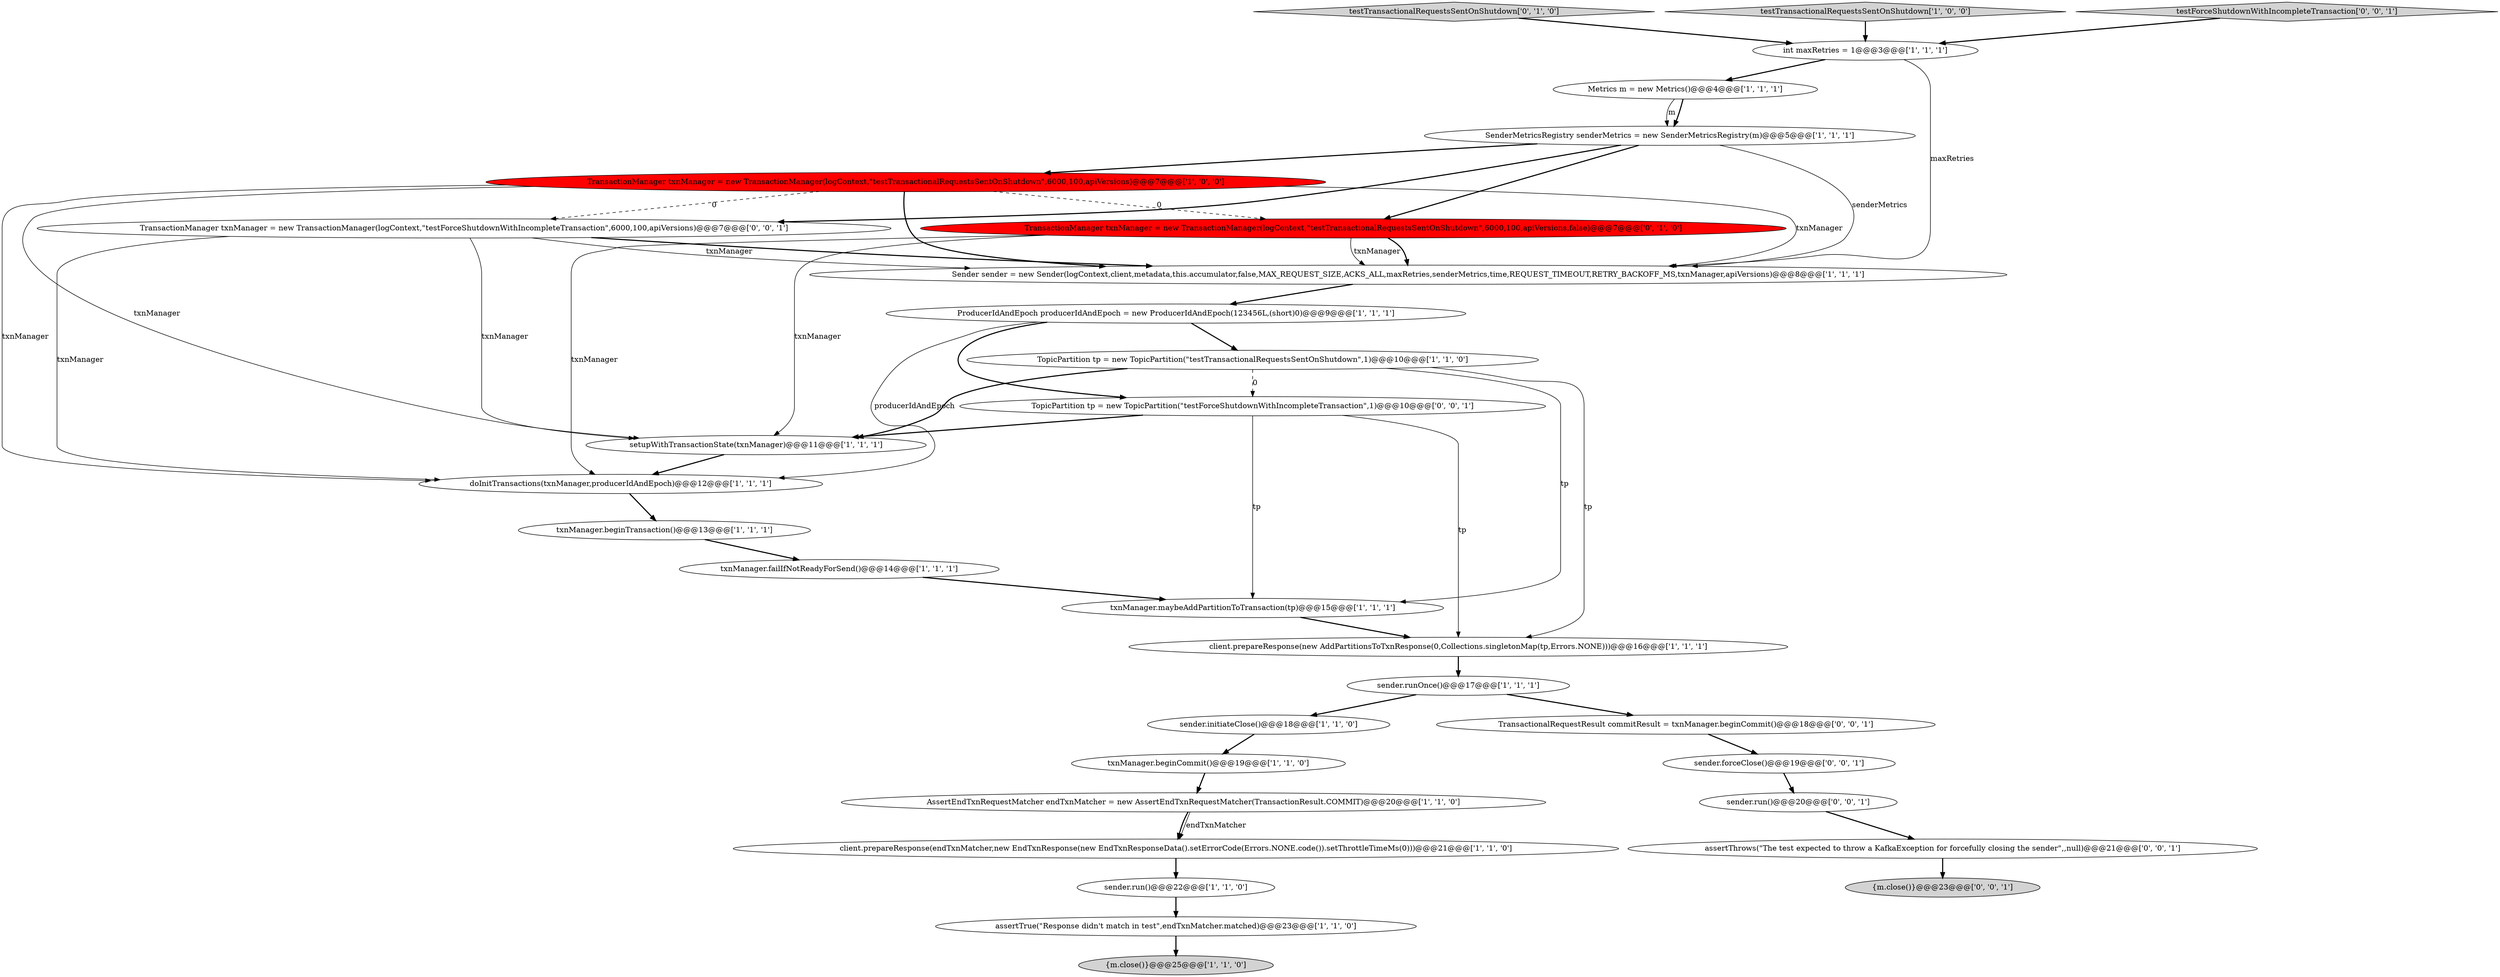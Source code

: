 digraph {
4 [style = filled, label = "txnManager.failIfNotReadyForSend()@@@14@@@['1', '1', '1']", fillcolor = white, shape = ellipse image = "AAA0AAABBB1BBB"];
27 [style = filled, label = "{m.close()}@@@23@@@['0', '0', '1']", fillcolor = lightgray, shape = ellipse image = "AAA0AAABBB3BBB"];
17 [style = filled, label = "txnManager.beginTransaction()@@@13@@@['1', '1', '1']", fillcolor = white, shape = ellipse image = "AAA0AAABBB1BBB"];
22 [style = filled, label = "testTransactionalRequestsSentOnShutdown['0', '1', '0']", fillcolor = lightgray, shape = diamond image = "AAA0AAABBB2BBB"];
16 [style = filled, label = "setupWithTransactionState(txnManager)@@@11@@@['1', '1', '1']", fillcolor = white, shape = ellipse image = "AAA0AAABBB1BBB"];
19 [style = filled, label = "Metrics m = new Metrics()@@@4@@@['1', '1', '1']", fillcolor = white, shape = ellipse image = "AAA0AAABBB1BBB"];
7 [style = filled, label = "sender.runOnce()@@@17@@@['1', '1', '1']", fillcolor = white, shape = ellipse image = "AAA0AAABBB1BBB"];
8 [style = filled, label = "ProducerIdAndEpoch producerIdAndEpoch = new ProducerIdAndEpoch(123456L,(short)0)@@@9@@@['1', '1', '1']", fillcolor = white, shape = ellipse image = "AAA0AAABBB1BBB"];
31 [style = filled, label = "sender.forceClose()@@@19@@@['0', '0', '1']", fillcolor = white, shape = ellipse image = "AAA0AAABBB3BBB"];
21 [style = filled, label = "assertTrue(\"Response didn't match in test\",endTxnMatcher.matched)@@@23@@@['1', '1', '0']", fillcolor = white, shape = ellipse image = "AAA0AAABBB1BBB"];
13 [style = filled, label = "doInitTransactions(txnManager,producerIdAndEpoch)@@@12@@@['1', '1', '1']", fillcolor = white, shape = ellipse image = "AAA0AAABBB1BBB"];
11 [style = filled, label = "client.prepareResponse(new AddPartitionsToTxnResponse(0,Collections.singletonMap(tp,Errors.NONE)))@@@16@@@['1', '1', '1']", fillcolor = white, shape = ellipse image = "AAA0AAABBB1BBB"];
0 [style = filled, label = "sender.initiateClose()@@@18@@@['1', '1', '0']", fillcolor = white, shape = ellipse image = "AAA0AAABBB1BBB"];
14 [style = filled, label = "int maxRetries = 1@@@3@@@['1', '1', '1']", fillcolor = white, shape = ellipse image = "AAA0AAABBB1BBB"];
24 [style = filled, label = "TopicPartition tp = new TopicPartition(\"testForceShutdownWithIncompleteTransaction\",1)@@@10@@@['0', '0', '1']", fillcolor = white, shape = ellipse image = "AAA0AAABBB3BBB"];
28 [style = filled, label = "TransactionManager txnManager = new TransactionManager(logContext,\"testForceShutdownWithIncompleteTransaction\",6000,100,apiVersions)@@@7@@@['0', '0', '1']", fillcolor = white, shape = ellipse image = "AAA0AAABBB3BBB"];
15 [style = filled, label = "txnManager.beginCommit()@@@19@@@['1', '1', '0']", fillcolor = white, shape = ellipse image = "AAA0AAABBB1BBB"];
23 [style = filled, label = "TransactionManager txnManager = new TransactionManager(logContext,\"testTransactionalRequestsSentOnShutdown\",6000,100,apiVersions,false)@@@7@@@['0', '1', '0']", fillcolor = red, shape = ellipse image = "AAA1AAABBB2BBB"];
9 [style = filled, label = "sender.run()@@@22@@@['1', '1', '0']", fillcolor = white, shape = ellipse image = "AAA0AAABBB1BBB"];
10 [style = filled, label = "Sender sender = new Sender(logContext,client,metadata,this.accumulator,false,MAX_REQUEST_SIZE,ACKS_ALL,maxRetries,senderMetrics,time,REQUEST_TIMEOUT,RETRY_BACKOFF_MS,txnManager,apiVersions)@@@8@@@['1', '1', '1']", fillcolor = white, shape = ellipse image = "AAA0AAABBB1BBB"];
25 [style = filled, label = "TransactionalRequestResult commitResult = txnManager.beginCommit()@@@18@@@['0', '0', '1']", fillcolor = white, shape = ellipse image = "AAA0AAABBB3BBB"];
20 [style = filled, label = "AssertEndTxnRequestMatcher endTxnMatcher = new AssertEndTxnRequestMatcher(TransactionResult.COMMIT)@@@20@@@['1', '1', '0']", fillcolor = white, shape = ellipse image = "AAA0AAABBB1BBB"];
1 [style = filled, label = "client.prepareResponse(endTxnMatcher,new EndTxnResponse(new EndTxnResponseData().setErrorCode(Errors.NONE.code()).setThrottleTimeMs(0)))@@@21@@@['1', '1', '0']", fillcolor = white, shape = ellipse image = "AAA0AAABBB1BBB"];
29 [style = filled, label = "assertThrows(\"The test expected to throw a KafkaException for forcefully closing the sender\",,null)@@@21@@@['0', '0', '1']", fillcolor = white, shape = ellipse image = "AAA0AAABBB3BBB"];
5 [style = filled, label = "TransactionManager txnManager = new TransactionManager(logContext,\"testTransactionalRequestsSentOnShutdown\",6000,100,apiVersions)@@@7@@@['1', '0', '0']", fillcolor = red, shape = ellipse image = "AAA1AAABBB1BBB"];
3 [style = filled, label = "TopicPartition tp = new TopicPartition(\"testTransactionalRequestsSentOnShutdown\",1)@@@10@@@['1', '1', '0']", fillcolor = white, shape = ellipse image = "AAA0AAABBB1BBB"];
18 [style = filled, label = "testTransactionalRequestsSentOnShutdown['1', '0', '0']", fillcolor = lightgray, shape = diamond image = "AAA0AAABBB1BBB"];
6 [style = filled, label = "{m.close()}@@@25@@@['1', '1', '0']", fillcolor = lightgray, shape = ellipse image = "AAA0AAABBB1BBB"];
12 [style = filled, label = "txnManager.maybeAddPartitionToTransaction(tp)@@@15@@@['1', '1', '1']", fillcolor = white, shape = ellipse image = "AAA0AAABBB1BBB"];
30 [style = filled, label = "sender.run()@@@20@@@['0', '0', '1']", fillcolor = white, shape = ellipse image = "AAA0AAABBB3BBB"];
2 [style = filled, label = "SenderMetricsRegistry senderMetrics = new SenderMetricsRegistry(m)@@@5@@@['1', '1', '1']", fillcolor = white, shape = ellipse image = "AAA0AAABBB1BBB"];
26 [style = filled, label = "testForceShutdownWithIncompleteTransaction['0', '0', '1']", fillcolor = lightgray, shape = diamond image = "AAA0AAABBB3BBB"];
5->10 [style = bold, label=""];
16->13 [style = bold, label=""];
8->13 [style = solid, label="producerIdAndEpoch"];
23->10 [style = solid, label="txnManager"];
28->10 [style = bold, label=""];
21->6 [style = bold, label=""];
5->23 [style = dashed, label="0"];
3->24 [style = dashed, label="0"];
8->3 [style = bold, label=""];
12->11 [style = bold, label=""];
26->14 [style = bold, label=""];
23->13 [style = solid, label="txnManager"];
14->19 [style = bold, label=""];
7->0 [style = bold, label=""];
5->16 [style = solid, label="txnManager"];
19->2 [style = bold, label=""];
20->1 [style = bold, label=""];
3->16 [style = bold, label=""];
3->11 [style = solid, label="tp"];
30->29 [style = bold, label=""];
0->15 [style = bold, label=""];
1->9 [style = bold, label=""];
5->13 [style = solid, label="txnManager"];
25->31 [style = bold, label=""];
2->23 [style = bold, label=""];
24->16 [style = bold, label=""];
29->27 [style = bold, label=""];
13->17 [style = bold, label=""];
28->13 [style = solid, label="txnManager"];
24->12 [style = solid, label="tp"];
5->28 [style = dashed, label="0"];
3->12 [style = solid, label="tp"];
24->11 [style = solid, label="tp"];
10->8 [style = bold, label=""];
28->10 [style = solid, label="txnManager"];
28->16 [style = solid, label="txnManager"];
15->20 [style = bold, label=""];
23->16 [style = solid, label="txnManager"];
19->2 [style = solid, label="m"];
14->10 [style = solid, label="maxRetries"];
31->30 [style = bold, label=""];
9->21 [style = bold, label=""];
23->10 [style = bold, label=""];
4->12 [style = bold, label=""];
2->10 [style = solid, label="senderMetrics"];
20->1 [style = solid, label="endTxnMatcher"];
7->25 [style = bold, label=""];
22->14 [style = bold, label=""];
5->10 [style = solid, label="txnManager"];
2->28 [style = bold, label=""];
18->14 [style = bold, label=""];
17->4 [style = bold, label=""];
11->7 [style = bold, label=""];
2->5 [style = bold, label=""];
8->24 [style = bold, label=""];
}
